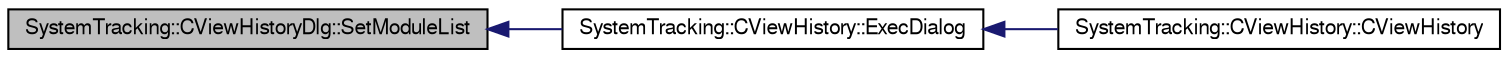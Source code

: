 digraph G
{
  edge [fontname="FreeSans",fontsize="10",labelfontname="FreeSans",labelfontsize="10"];
  node [fontname="FreeSans",fontsize="10",shape=record];
  rankdir="LR";
  Node1 [label="SystemTracking::CViewHistoryDlg::SetModuleList",height=0.2,width=0.4,color="black", fillcolor="grey75", style="filled" fontcolor="black"];
  Node1 -> Node2 [dir="back",color="midnightblue",fontsize="10",style="solid"];
  Node2 [label="SystemTracking::CViewHistory::ExecDialog",height=0.2,width=0.4,color="black", fillcolor="white", style="filled",URL="$classSystemTracking_1_1CViewHistory.html#a770d4e2036ca9b4179df92fd2d42f391",tooltip="Pop&#39;s up a dialog for show detail."];
  Node2 -> Node3 [dir="back",color="midnightblue",fontsize="10",style="solid"];
  Node3 [label="SystemTracking::CViewHistory::CViewHistory",height=0.2,width=0.4,color="black", fillcolor="white", style="filled",URL="$classSystemTracking_1_1CViewHistory.html#a2875f8ce3c650cd94cdb37ff746d362d",tooltip="Default constructor."];
}
